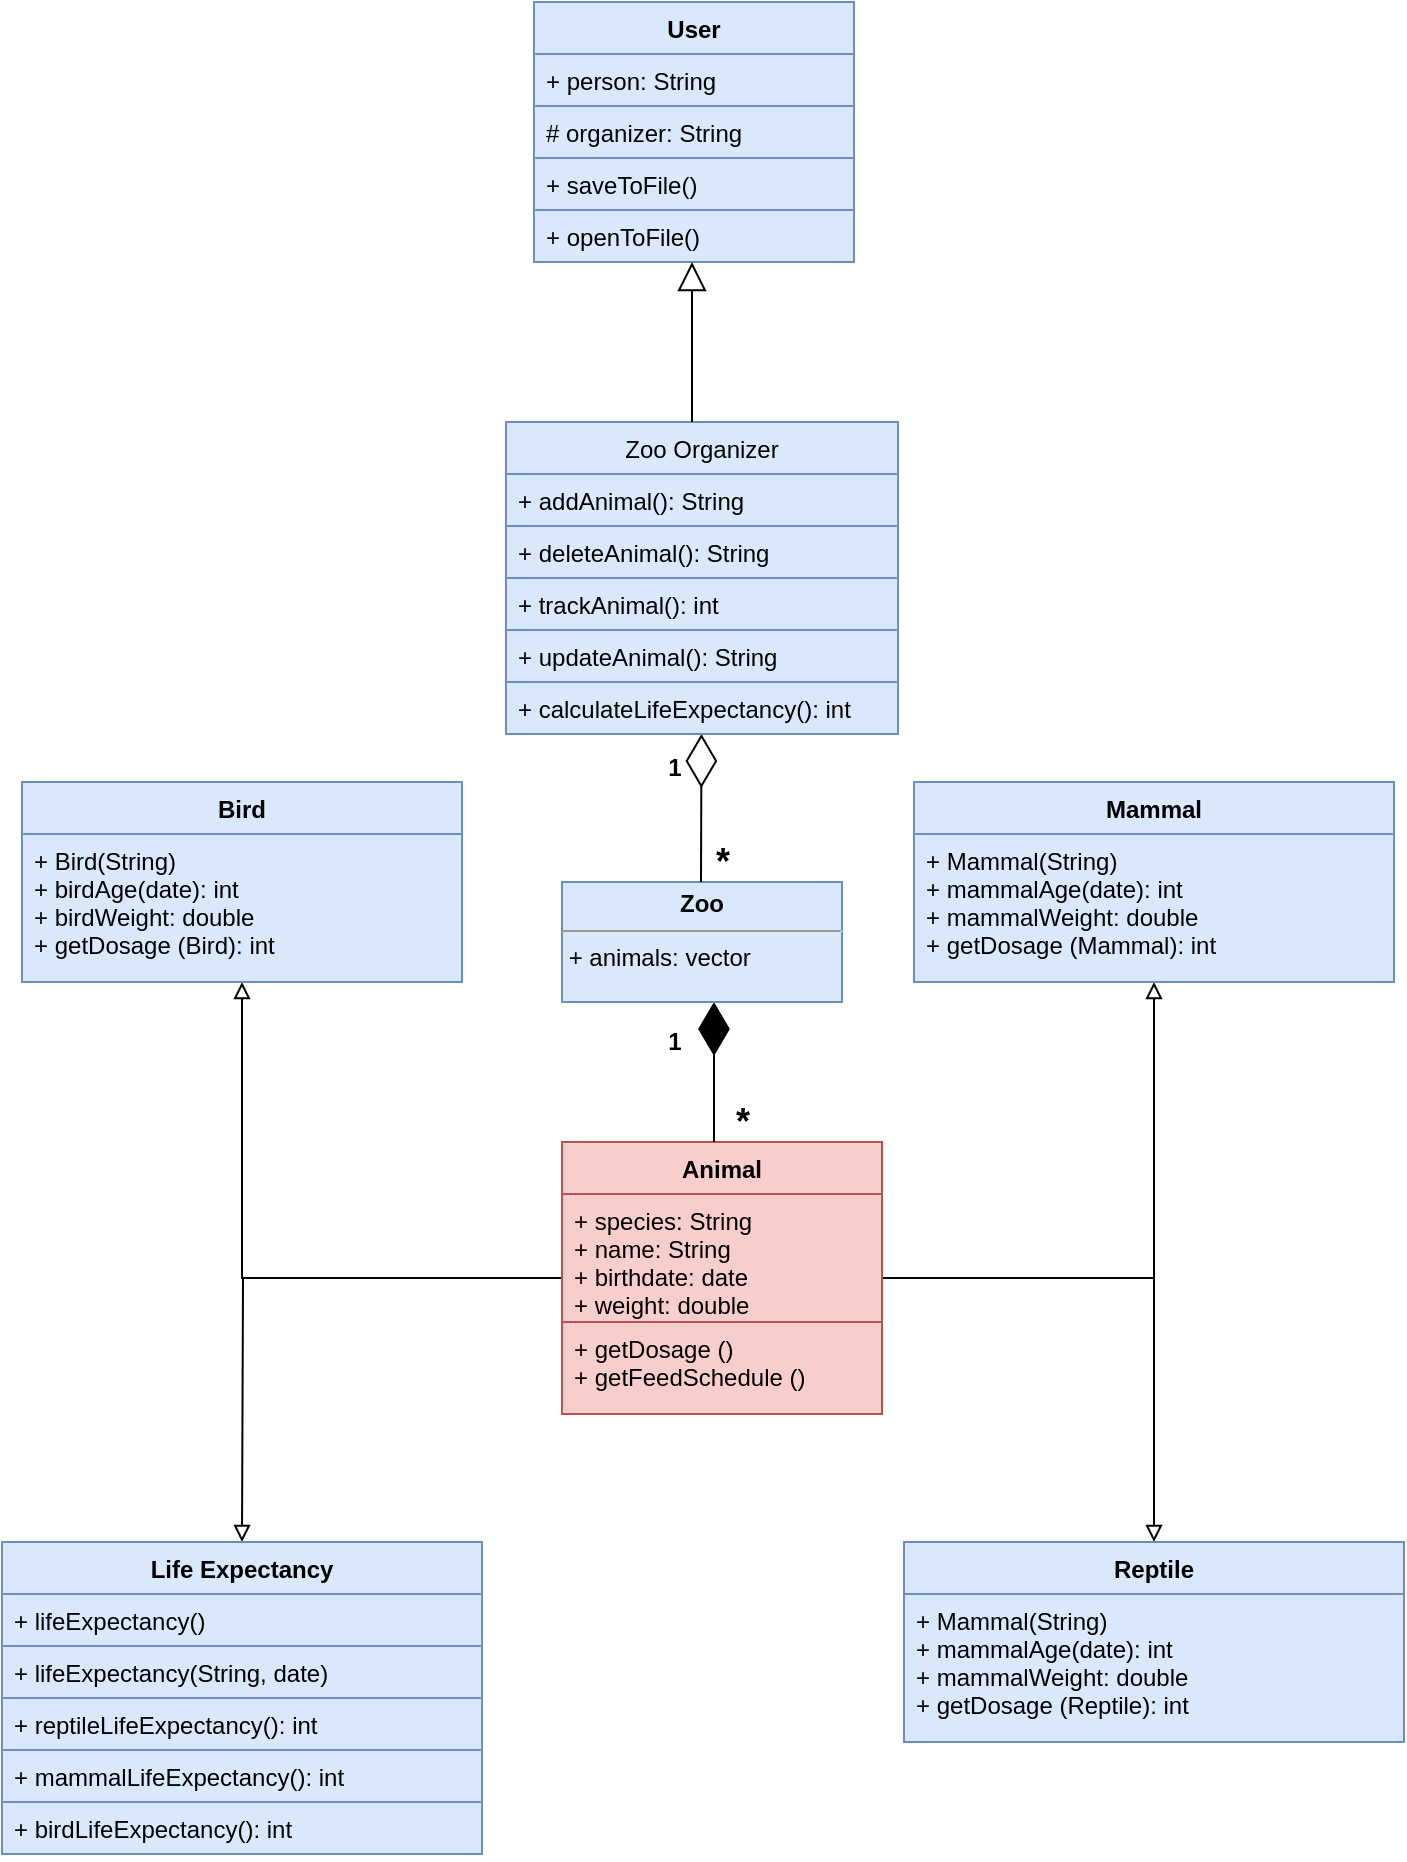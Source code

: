 <mxfile version="15.5.7" type="google"><diagram id="r-UyLA9_NoFYlyAIko-O" name="Zoo Management"><mxGraphModel dx="1874" dy="1931" grid="1" gridSize="10" guides="1" tooltips="1" connect="1" arrows="1" fold="1" page="1" pageScale="1" pageWidth="827" pageHeight="1169" math="0" shadow="0"><root><mxCell id="GZbb4lSUWn_DH5hYRyhI-0"/><mxCell id="GZbb4lSUWn_DH5hYRyhI-1" parent="GZbb4lSUWn_DH5hYRyhI-0"/><mxCell id="5trUp3oqcnm18UioIdgD-10" value="" style="edgeStyle=orthogonalEdgeStyle;rounded=0;orthogonalLoop=1;jettySize=auto;html=1;endArrow=block;endFill=0;" parent="GZbb4lSUWn_DH5hYRyhI-1" source="5trUp3oqcnm18UioIdgD-2" target="5trUp3oqcnm18UioIdgD-6" edge="1"><mxGeometry relative="1" as="geometry"/></mxCell><mxCell id="5trUp3oqcnm18UioIdgD-27" value="" style="edgeStyle=orthogonalEdgeStyle;rounded=0;orthogonalLoop=1;jettySize=auto;html=1;endArrow=block;endFill=0;" parent="GZbb4lSUWn_DH5hYRyhI-1" source="5trUp3oqcnm18UioIdgD-2" target="5trUp3oqcnm18UioIdgD-23" edge="1"><mxGeometry relative="1" as="geometry"/></mxCell><mxCell id="5trUp3oqcnm18UioIdgD-32" value="" style="edgeStyle=orthogonalEdgeStyle;rounded=0;orthogonalLoop=1;jettySize=auto;html=1;endArrow=block;endFill=0;" parent="GZbb4lSUWn_DH5hYRyhI-1" source="5trUp3oqcnm18UioIdgD-2" target="5trUp3oqcnm18UioIdgD-28" edge="1"><mxGeometry relative="1" as="geometry"/></mxCell><mxCell id="M-Xro_LxrKlNFHySlwLK-29" value="" style="edgeStyle=orthogonalEdgeStyle;rounded=0;orthogonalLoop=1;jettySize=auto;html=1;endArrow=block;endFill=0;" edge="1" parent="GZbb4lSUWn_DH5hYRyhI-1" source="5trUp3oqcnm18UioIdgD-2"><mxGeometry relative="1" as="geometry"><mxPoint x="174" y="320" as="targetPoint"/></mxGeometry></mxCell><mxCell id="5trUp3oqcnm18UioIdgD-2" value="Animal" style="swimlane;fontStyle=1;align=center;verticalAlign=top;childLayout=stackLayout;horizontal=1;startSize=26;horizontalStack=0;resizeParent=1;resizeParentMax=0;resizeLast=0;collapsible=1;marginBottom=0;fillColor=#f8cecc;strokeColor=#b85450;" parent="GZbb4lSUWn_DH5hYRyhI-1" vertex="1"><mxGeometry x="334" y="120" width="160" height="136" as="geometry"/></mxCell><mxCell id="5trUp3oqcnm18UioIdgD-3" value="+ species: String&#10;+ name: String&#10;+ birthdate: date&#10;+ weight: double" style="text;strokeColor=#b85450;fillColor=#f8cecc;align=left;verticalAlign=top;spacingLeft=4;spacingRight=4;overflow=hidden;rotatable=0;points=[[0,0.5],[1,0.5]];portConstraint=eastwest;" parent="5trUp3oqcnm18UioIdgD-2" vertex="1"><mxGeometry y="26" width="160" height="64" as="geometry"/></mxCell><mxCell id="5trUp3oqcnm18UioIdgD-5" value="+ getDosage ()&#10;+ getFeedSchedule ()" style="text;strokeColor=#b85450;fillColor=#f8cecc;align=left;verticalAlign=top;spacingLeft=4;spacingRight=4;overflow=hidden;rotatable=0;points=[[0,0.5],[1,0.5]];portConstraint=eastwest;" parent="5trUp3oqcnm18UioIdgD-2" vertex="1"><mxGeometry y="90" width="160" height="46" as="geometry"/></mxCell><mxCell id="5trUp3oqcnm18UioIdgD-6" value="Bird" style="swimlane;fontStyle=1;align=center;verticalAlign=top;childLayout=stackLayout;horizontal=1;startSize=26;horizontalStack=0;resizeParent=1;resizeParentMax=0;resizeLast=0;collapsible=1;marginBottom=0;fillColor=#dae8fc;strokeColor=#6c8ebf;" parent="GZbb4lSUWn_DH5hYRyhI-1" vertex="1"><mxGeometry x="64" y="-60" width="220" height="100" as="geometry"/></mxCell><mxCell id="5trUp3oqcnm18UioIdgD-9" value="+ Bird(String)&#10;+ birdAge(date): int&#10;+ birdWeight: double&#10;+ getDosage (Bird): int" style="text;strokeColor=#6c8ebf;fillColor=#dae8fc;align=left;verticalAlign=top;spacingLeft=4;spacingRight=4;overflow=hidden;rotatable=0;points=[[0,0.5],[1,0.5]];portConstraint=eastwest;" parent="5trUp3oqcnm18UioIdgD-6" vertex="1"><mxGeometry y="26" width="220" height="74" as="geometry"/></mxCell><mxCell id="5trUp3oqcnm18UioIdgD-23" value="Mammal" style="swimlane;fontStyle=1;align=center;verticalAlign=top;childLayout=stackLayout;horizontal=1;startSize=26;horizontalStack=0;resizeParent=1;resizeParentMax=0;resizeLast=0;collapsible=1;marginBottom=0;fillColor=#dae8fc;strokeColor=#6c8ebf;" parent="GZbb4lSUWn_DH5hYRyhI-1" vertex="1"><mxGeometry x="510" y="-60" width="240" height="100" as="geometry"/></mxCell><mxCell id="5trUp3oqcnm18UioIdgD-26" value="+ Mammal(String)&#10;+ mammalAge(date): int&#10;+ mammalWeight: double&#10;+ getDosage (Mammal): int&#10;" style="text;strokeColor=#6c8ebf;fillColor=#dae8fc;align=left;verticalAlign=top;spacingLeft=4;spacingRight=4;overflow=hidden;rotatable=0;points=[[0,0.5],[1,0.5]];portConstraint=eastwest;" parent="5trUp3oqcnm18UioIdgD-23" vertex="1"><mxGeometry y="26" width="240" height="74" as="geometry"/></mxCell><mxCell id="5trUp3oqcnm18UioIdgD-28" value="Reptile" style="swimlane;fontStyle=1;align=center;verticalAlign=top;childLayout=stackLayout;horizontal=1;startSize=26;horizontalStack=0;resizeParent=1;resizeParentMax=0;resizeLast=0;collapsible=1;marginBottom=0;fillColor=#dae8fc;strokeColor=#6c8ebf;" parent="GZbb4lSUWn_DH5hYRyhI-1" vertex="1"><mxGeometry x="505" y="320" width="250" height="100" as="geometry"/></mxCell><mxCell id="5trUp3oqcnm18UioIdgD-31" value="+ Mammal(String)&#10;+ mammalAge(date): int&#10;+ mammalWeight: double&#10;+ getDosage (Reptile): int&#10;" style="text;strokeColor=#6c8ebf;fillColor=#dae8fc;align=left;verticalAlign=top;spacingLeft=4;spacingRight=4;overflow=hidden;rotatable=0;points=[[0,0.5],[1,0.5]];portConstraint=eastwest;" parent="5trUp3oqcnm18UioIdgD-28" vertex="1"><mxGeometry y="26" width="250" height="74" as="geometry"/></mxCell><mxCell id="M-Xro_LxrKlNFHySlwLK-0" value="" style="endArrow=diamondThin;endFill=1;endSize=24;html=1;rounded=0;" edge="1" parent="GZbb4lSUWn_DH5hYRyhI-1"><mxGeometry width="160" relative="1" as="geometry"><mxPoint x="410" y="120" as="sourcePoint"/><mxPoint x="410" y="50" as="targetPoint"/></mxGeometry></mxCell><mxCell id="M-Xro_LxrKlNFHySlwLK-1" value="&lt;p style=&quot;margin: 0px ; margin-top: 4px ; text-align: center&quot;&gt;&lt;b&gt;Zoo&lt;/b&gt;&lt;/p&gt;&lt;hr size=&quot;1&quot;&gt;&lt;div style=&quot;height: 2px&quot;&gt;&amp;nbsp;+&amp;nbsp;animals: vector&lt;/div&gt;" style="verticalAlign=top;align=left;overflow=fill;fontSize=12;fontFamily=Helvetica;html=1;fillColor=#dae8fc;strokeColor=#6c8ebf;" vertex="1" parent="GZbb4lSUWn_DH5hYRyhI-1"><mxGeometry x="334" y="-10" width="140" height="60" as="geometry"/></mxCell><mxCell id="M-Xro_LxrKlNFHySlwLK-2" value="" style="endArrow=diamondThin;endFill=0;endSize=24;html=1;rounded=0;" edge="1" parent="GZbb4lSUWn_DH5hYRyhI-1" target="M-Xro_LxrKlNFHySlwLK-3"><mxGeometry width="160" relative="1" as="geometry"><mxPoint x="403.5" y="-10" as="sourcePoint"/><mxPoint x="403.5" y="-90" as="targetPoint"/></mxGeometry></mxCell><mxCell id="M-Xro_LxrKlNFHySlwLK-3" value="Zoo Organizer" style="swimlane;fontStyle=0;childLayout=stackLayout;horizontal=1;startSize=26;fillColor=#dae8fc;horizontalStack=0;resizeParent=1;resizeParentMax=0;resizeLast=0;collapsible=1;marginBottom=0;strokeColor=#6c8ebf;" vertex="1" parent="GZbb4lSUWn_DH5hYRyhI-1"><mxGeometry x="306" y="-240" width="196" height="156" as="geometry"/></mxCell><mxCell id="M-Xro_LxrKlNFHySlwLK-4" value="+ addAnimal(): String" style="text;strokeColor=#6c8ebf;fillColor=#dae8fc;align=left;verticalAlign=top;spacingLeft=4;spacingRight=4;overflow=hidden;rotatable=0;points=[[0,0.5],[1,0.5]];portConstraint=eastwest;" vertex="1" parent="M-Xro_LxrKlNFHySlwLK-3"><mxGeometry y="26" width="196" height="26" as="geometry"/></mxCell><mxCell id="M-Xro_LxrKlNFHySlwLK-5" value="+ deleteAnimal(): String" style="text;strokeColor=#6c8ebf;fillColor=#dae8fc;align=left;verticalAlign=top;spacingLeft=4;spacingRight=4;overflow=hidden;rotatable=0;points=[[0,0.5],[1,0.5]];portConstraint=eastwest;" vertex="1" parent="M-Xro_LxrKlNFHySlwLK-3"><mxGeometry y="52" width="196" height="26" as="geometry"/></mxCell><mxCell id="M-Xro_LxrKlNFHySlwLK-7" value="+ trackAnimal(): int" style="text;strokeColor=#6c8ebf;fillColor=#dae8fc;align=left;verticalAlign=top;spacingLeft=4;spacingRight=4;overflow=hidden;rotatable=0;points=[[0,0.5],[1,0.5]];portConstraint=eastwest;" vertex="1" parent="M-Xro_LxrKlNFHySlwLK-3"><mxGeometry y="78" width="196" height="26" as="geometry"/></mxCell><mxCell id="M-Xro_LxrKlNFHySlwLK-8" value="+ updateAnimal(): String" style="text;strokeColor=#6c8ebf;fillColor=#dae8fc;align=left;verticalAlign=top;spacingLeft=4;spacingRight=4;overflow=hidden;rotatable=0;points=[[0,0.5],[1,0.5]];portConstraint=eastwest;" vertex="1" parent="M-Xro_LxrKlNFHySlwLK-3"><mxGeometry y="104" width="196" height="26" as="geometry"/></mxCell><mxCell id="M-Xro_LxrKlNFHySlwLK-6" value="+ calculateLifeExpectancy(): int" style="text;strokeColor=#6c8ebf;fillColor=#dae8fc;align=left;verticalAlign=top;spacingLeft=4;spacingRight=4;overflow=hidden;rotatable=0;points=[[0,0.5],[1,0.5]];portConstraint=eastwest;" vertex="1" parent="M-Xro_LxrKlNFHySlwLK-3"><mxGeometry y="130" width="196" height="26" as="geometry"/></mxCell><mxCell id="M-Xro_LxrKlNFHySlwLK-16" value="User" style="swimlane;fontStyle=1;align=center;verticalAlign=top;childLayout=stackLayout;horizontal=1;startSize=26;horizontalStack=0;resizeParent=1;resizeParentMax=0;resizeLast=0;collapsible=1;marginBottom=0;fillColor=#dae8fc;strokeColor=#6c8ebf;" vertex="1" parent="GZbb4lSUWn_DH5hYRyhI-1"><mxGeometry x="320" y="-450" width="160" height="130" as="geometry"/></mxCell><mxCell id="M-Xro_LxrKlNFHySlwLK-20" value="+ person: String" style="text;strokeColor=#6c8ebf;fillColor=#dae8fc;align=left;verticalAlign=top;spacingLeft=4;spacingRight=4;overflow=hidden;rotatable=0;points=[[0,0.5],[1,0.5]];portConstraint=eastwest;" vertex="1" parent="M-Xro_LxrKlNFHySlwLK-16"><mxGeometry y="26" width="160" height="26" as="geometry"/></mxCell><mxCell id="M-Xro_LxrKlNFHySlwLK-17" value="# organizer: String" style="text;strokeColor=#6c8ebf;fillColor=#dae8fc;align=left;verticalAlign=top;spacingLeft=4;spacingRight=4;overflow=hidden;rotatable=0;points=[[0,0.5],[1,0.5]];portConstraint=eastwest;" vertex="1" parent="M-Xro_LxrKlNFHySlwLK-16"><mxGeometry y="52" width="160" height="26" as="geometry"/></mxCell><mxCell id="M-Xro_LxrKlNFHySlwLK-21" value="+ saveToFile()" style="text;strokeColor=#6c8ebf;fillColor=#dae8fc;align=left;verticalAlign=top;spacingLeft=4;spacingRight=4;overflow=hidden;rotatable=0;points=[[0,0.5],[1,0.5]];portConstraint=eastwest;" vertex="1" parent="M-Xro_LxrKlNFHySlwLK-16"><mxGeometry y="78" width="160" height="26" as="geometry"/></mxCell><mxCell id="M-Xro_LxrKlNFHySlwLK-19" value="+ openToFile()" style="text;strokeColor=#6c8ebf;fillColor=#dae8fc;align=left;verticalAlign=top;spacingLeft=4;spacingRight=4;overflow=hidden;rotatable=0;points=[[0,0.5],[1,0.5]];portConstraint=eastwest;" vertex="1" parent="M-Xro_LxrKlNFHySlwLK-16"><mxGeometry y="104" width="160" height="26" as="geometry"/></mxCell><mxCell id="M-Xro_LxrKlNFHySlwLK-31" value="Life Expectancy" style="swimlane;fontStyle=1;align=center;verticalAlign=top;childLayout=stackLayout;horizontal=1;startSize=26;horizontalStack=0;resizeParent=1;resizeParentMax=0;resizeLast=0;collapsible=1;marginBottom=0;fillColor=#dae8fc;strokeColor=#6c8ebf;" vertex="1" parent="GZbb4lSUWn_DH5hYRyhI-1"><mxGeometry x="54" y="320" width="240" height="156" as="geometry"/></mxCell><mxCell id="M-Xro_LxrKlNFHySlwLK-39" value="+ lifeExpectancy()" style="text;strokeColor=#6c8ebf;fillColor=#dae8fc;align=left;verticalAlign=top;spacingLeft=4;spacingRight=4;overflow=hidden;rotatable=0;points=[[0,0.5],[1,0.5]];portConstraint=eastwest;" vertex="1" parent="M-Xro_LxrKlNFHySlwLK-31"><mxGeometry y="26" width="240" height="26" as="geometry"/></mxCell><mxCell id="M-Xro_LxrKlNFHySlwLK-40" value="+ lifeExpectancy(String, date)" style="text;strokeColor=#6c8ebf;fillColor=#dae8fc;align=left;verticalAlign=top;spacingLeft=4;spacingRight=4;overflow=hidden;rotatable=0;points=[[0,0.5],[1,0.5]];portConstraint=eastwest;" vertex="1" parent="M-Xro_LxrKlNFHySlwLK-31"><mxGeometry y="52" width="240" height="26" as="geometry"/></mxCell><mxCell id="M-Xro_LxrKlNFHySlwLK-42" value="+ reptileLifeExpectancy(): int" style="text;strokeColor=#6c8ebf;fillColor=#dae8fc;align=left;verticalAlign=top;spacingLeft=4;spacingRight=4;overflow=hidden;rotatable=0;points=[[0,0.5],[1,0.5]];portConstraint=eastwest;" vertex="1" parent="M-Xro_LxrKlNFHySlwLK-31"><mxGeometry y="78" width="240" height="26" as="geometry"/></mxCell><mxCell id="M-Xro_LxrKlNFHySlwLK-41" value="+ mammalLifeExpectancy(): int" style="text;strokeColor=#6c8ebf;fillColor=#dae8fc;align=left;verticalAlign=top;spacingLeft=4;spacingRight=4;overflow=hidden;rotatable=0;points=[[0,0.5],[1,0.5]];portConstraint=eastwest;" vertex="1" parent="M-Xro_LxrKlNFHySlwLK-31"><mxGeometry y="104" width="240" height="26" as="geometry"/></mxCell><mxCell id="M-Xro_LxrKlNFHySlwLK-35" value="+ birdLifeExpectancy(): int" style="text;strokeColor=#6c8ebf;fillColor=#dae8fc;align=left;verticalAlign=top;spacingLeft=4;spacingRight=4;overflow=hidden;rotatable=0;points=[[0,0.5],[1,0.5]];portConstraint=eastwest;" vertex="1" parent="M-Xro_LxrKlNFHySlwLK-31"><mxGeometry y="130" width="240" height="26" as="geometry"/></mxCell><mxCell id="M-Xro_LxrKlNFHySlwLK-43" value="&lt;font style=&quot;font-size: 18px&quot;&gt;&lt;b&gt;*&lt;/b&gt;&lt;/font&gt;" style="text;html=1;align=center;verticalAlign=middle;resizable=0;points=[];autosize=1;strokeColor=none;fillColor=none;" vertex="1" parent="GZbb4lSUWn_DH5hYRyhI-1"><mxGeometry x="414" y="100" width="20" height="20" as="geometry"/></mxCell><mxCell id="M-Xro_LxrKlNFHySlwLK-44" value="&lt;font style=&quot;font-size: 18px&quot;&gt;&lt;b&gt;*&lt;/b&gt;&lt;/font&gt;" style="text;html=1;align=center;verticalAlign=middle;resizable=0;points=[];autosize=1;strokeColor=none;fillColor=none;" vertex="1" parent="GZbb4lSUWn_DH5hYRyhI-1"><mxGeometry x="404" y="-30" width="20" height="20" as="geometry"/></mxCell><mxCell id="M-Xro_LxrKlNFHySlwLK-45" value="&lt;b&gt;1&lt;/b&gt;" style="text;html=1;align=center;verticalAlign=middle;resizable=0;points=[];autosize=1;strokeColor=none;fillColor=none;" vertex="1" parent="GZbb4lSUWn_DH5hYRyhI-1"><mxGeometry x="380" y="60" width="20" height="20" as="geometry"/></mxCell><mxCell id="M-Xro_LxrKlNFHySlwLK-46" value="&lt;b style=&quot;font-size: 12px&quot;&gt;1&lt;/b&gt;" style="text;html=1;align=center;verticalAlign=middle;resizable=0;points=[];autosize=1;strokeColor=none;fillColor=none;fontSize=18;" vertex="1" parent="GZbb4lSUWn_DH5hYRyhI-1"><mxGeometry x="380" y="-84" width="20" height="30" as="geometry"/></mxCell><mxCell id="M-Xro_LxrKlNFHySlwLK-47" value="" style="endArrow=block;endFill=0;endSize=12;html=1;rounded=0;fontSize=18;" edge="1" parent="GZbb4lSUWn_DH5hYRyhI-1"><mxGeometry width="160" relative="1" as="geometry"><mxPoint x="399" y="-240" as="sourcePoint"/><mxPoint x="399" y="-320" as="targetPoint"/></mxGeometry></mxCell></root></mxGraphModel></diagram></mxfile>